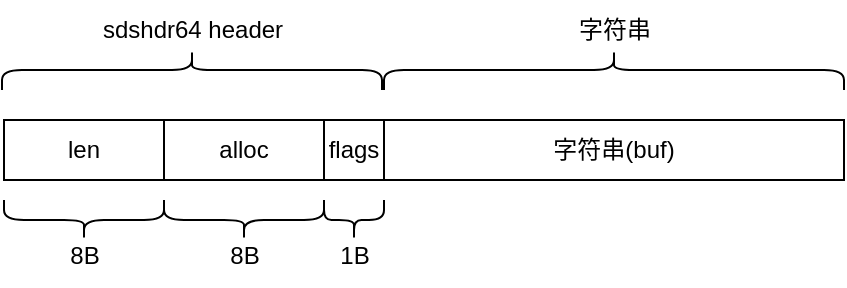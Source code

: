 <mxfile version="24.7.6">
  <diagram name="第 1 页" id="_VjmOwLo6RFTqPiDc4Ug">
    <mxGraphModel dx="896" dy="594" grid="1" gridSize="10" guides="1" tooltips="1" connect="1" arrows="1" fold="1" page="1" pageScale="1" pageWidth="827" pageHeight="1169" math="0" shadow="0">
      <root>
        <mxCell id="0" />
        <mxCell id="1" parent="0" />
        <mxCell id="6lZHmR82aH2YUF8YT86H-1" value="len" style="rounded=0;whiteSpace=wrap;html=1;" vertex="1" parent="1">
          <mxGeometry x="180" y="210" width="80" height="30" as="geometry" />
        </mxCell>
        <mxCell id="6lZHmR82aH2YUF8YT86H-2" value="" style="shape=curlyBracket;whiteSpace=wrap;html=1;rounded=1;flipH=1;labelPosition=right;verticalLabelPosition=middle;align=left;verticalAlign=middle;rotation=-90;size=0.5;" vertex="1" parent="1">
          <mxGeometry x="264" y="90" width="20" height="190" as="geometry" />
        </mxCell>
        <mxCell id="6lZHmR82aH2YUF8YT86H-3" value="alloc" style="rounded=0;whiteSpace=wrap;html=1;" vertex="1" parent="1">
          <mxGeometry x="260" y="210" width="80" height="30" as="geometry" />
        </mxCell>
        <mxCell id="6lZHmR82aH2YUF8YT86H-4" value="flags" style="rounded=0;whiteSpace=wrap;html=1;" vertex="1" parent="1">
          <mxGeometry x="340" y="210" width="30" height="30" as="geometry" />
        </mxCell>
        <mxCell id="6lZHmR82aH2YUF8YT86H-5" value="字符串(buf)" style="rounded=0;whiteSpace=wrap;html=1;" vertex="1" parent="1">
          <mxGeometry x="370" y="210" width="230" height="30" as="geometry" />
        </mxCell>
        <mxCell id="6lZHmR82aH2YUF8YT86H-6" value="sdshdr64 header" style="text;html=1;align=center;verticalAlign=middle;resizable=0;points=[];autosize=1;strokeColor=none;fillColor=none;" vertex="1" parent="1">
          <mxGeometry x="219" y="150" width="110" height="30" as="geometry" />
        </mxCell>
        <mxCell id="6lZHmR82aH2YUF8YT86H-7" value="" style="shape=curlyBracket;whiteSpace=wrap;html=1;rounded=1;flipH=1;labelPosition=right;verticalLabelPosition=middle;align=left;verticalAlign=middle;rotation=-90;size=0.5;" vertex="1" parent="1">
          <mxGeometry x="475" y="70" width="20" height="230" as="geometry" />
        </mxCell>
        <mxCell id="6lZHmR82aH2YUF8YT86H-8" value="字符串" style="text;html=1;align=center;verticalAlign=middle;resizable=0;points=[];autosize=1;strokeColor=none;fillColor=none;" vertex="1" parent="1">
          <mxGeometry x="455" y="150" width="60" height="30" as="geometry" />
        </mxCell>
        <mxCell id="6lZHmR82aH2YUF8YT86H-9" value="" style="shape=curlyBracket;whiteSpace=wrap;html=1;rounded=1;flipH=1;labelPosition=right;verticalLabelPosition=middle;align=left;verticalAlign=middle;rotation=90;" vertex="1" parent="1">
          <mxGeometry x="210" y="220" width="20" height="80" as="geometry" />
        </mxCell>
        <mxCell id="6lZHmR82aH2YUF8YT86H-10" value="8B" style="text;html=1;align=center;verticalAlign=middle;resizable=0;points=[];autosize=1;strokeColor=none;fillColor=none;" vertex="1" parent="1">
          <mxGeometry x="200" y="263" width="40" height="30" as="geometry" />
        </mxCell>
        <mxCell id="6lZHmR82aH2YUF8YT86H-11" value="" style="shape=curlyBracket;whiteSpace=wrap;html=1;rounded=1;flipH=1;labelPosition=right;verticalLabelPosition=middle;align=left;verticalAlign=middle;rotation=90;" vertex="1" parent="1">
          <mxGeometry x="290" y="220" width="20" height="80" as="geometry" />
        </mxCell>
        <mxCell id="6lZHmR82aH2YUF8YT86H-12" value="8B" style="text;html=1;align=center;verticalAlign=middle;resizable=0;points=[];autosize=1;strokeColor=none;fillColor=none;" vertex="1" parent="1">
          <mxGeometry x="280" y="263" width="40" height="30" as="geometry" />
        </mxCell>
        <mxCell id="6lZHmR82aH2YUF8YT86H-13" value="" style="shape=curlyBracket;whiteSpace=wrap;html=1;rounded=1;flipH=1;labelPosition=right;verticalLabelPosition=middle;align=left;verticalAlign=middle;rotation=90;" vertex="1" parent="1">
          <mxGeometry x="345" y="245" width="20" height="30" as="geometry" />
        </mxCell>
        <mxCell id="6lZHmR82aH2YUF8YT86H-14" value="1B" style="text;html=1;align=center;verticalAlign=middle;resizable=0;points=[];autosize=1;strokeColor=none;fillColor=none;" vertex="1" parent="1">
          <mxGeometry x="335" y="263" width="40" height="30" as="geometry" />
        </mxCell>
      </root>
    </mxGraphModel>
  </diagram>
</mxfile>

